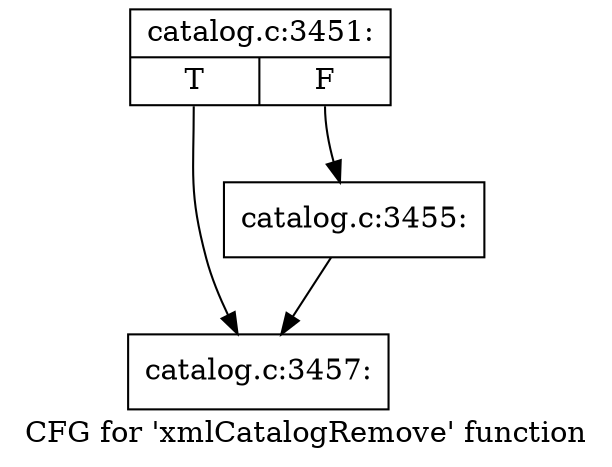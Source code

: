 digraph "CFG for 'xmlCatalogRemove' function" {
	label="CFG for 'xmlCatalogRemove' function";

	Node0x5650cc832f20 [shape=record,label="{catalog.c:3451:|{<s0>T|<s1>F}}"];
	Node0x5650cc832f20:s0 -> Node0x5650cc8e3010;
	Node0x5650cc832f20:s1 -> Node0x5650cc8e47b0;
	Node0x5650cc8e47b0 [shape=record,label="{catalog.c:3455:}"];
	Node0x5650cc8e47b0 -> Node0x5650cc8e3010;
	Node0x5650cc8e3010 [shape=record,label="{catalog.c:3457:}"];
}
